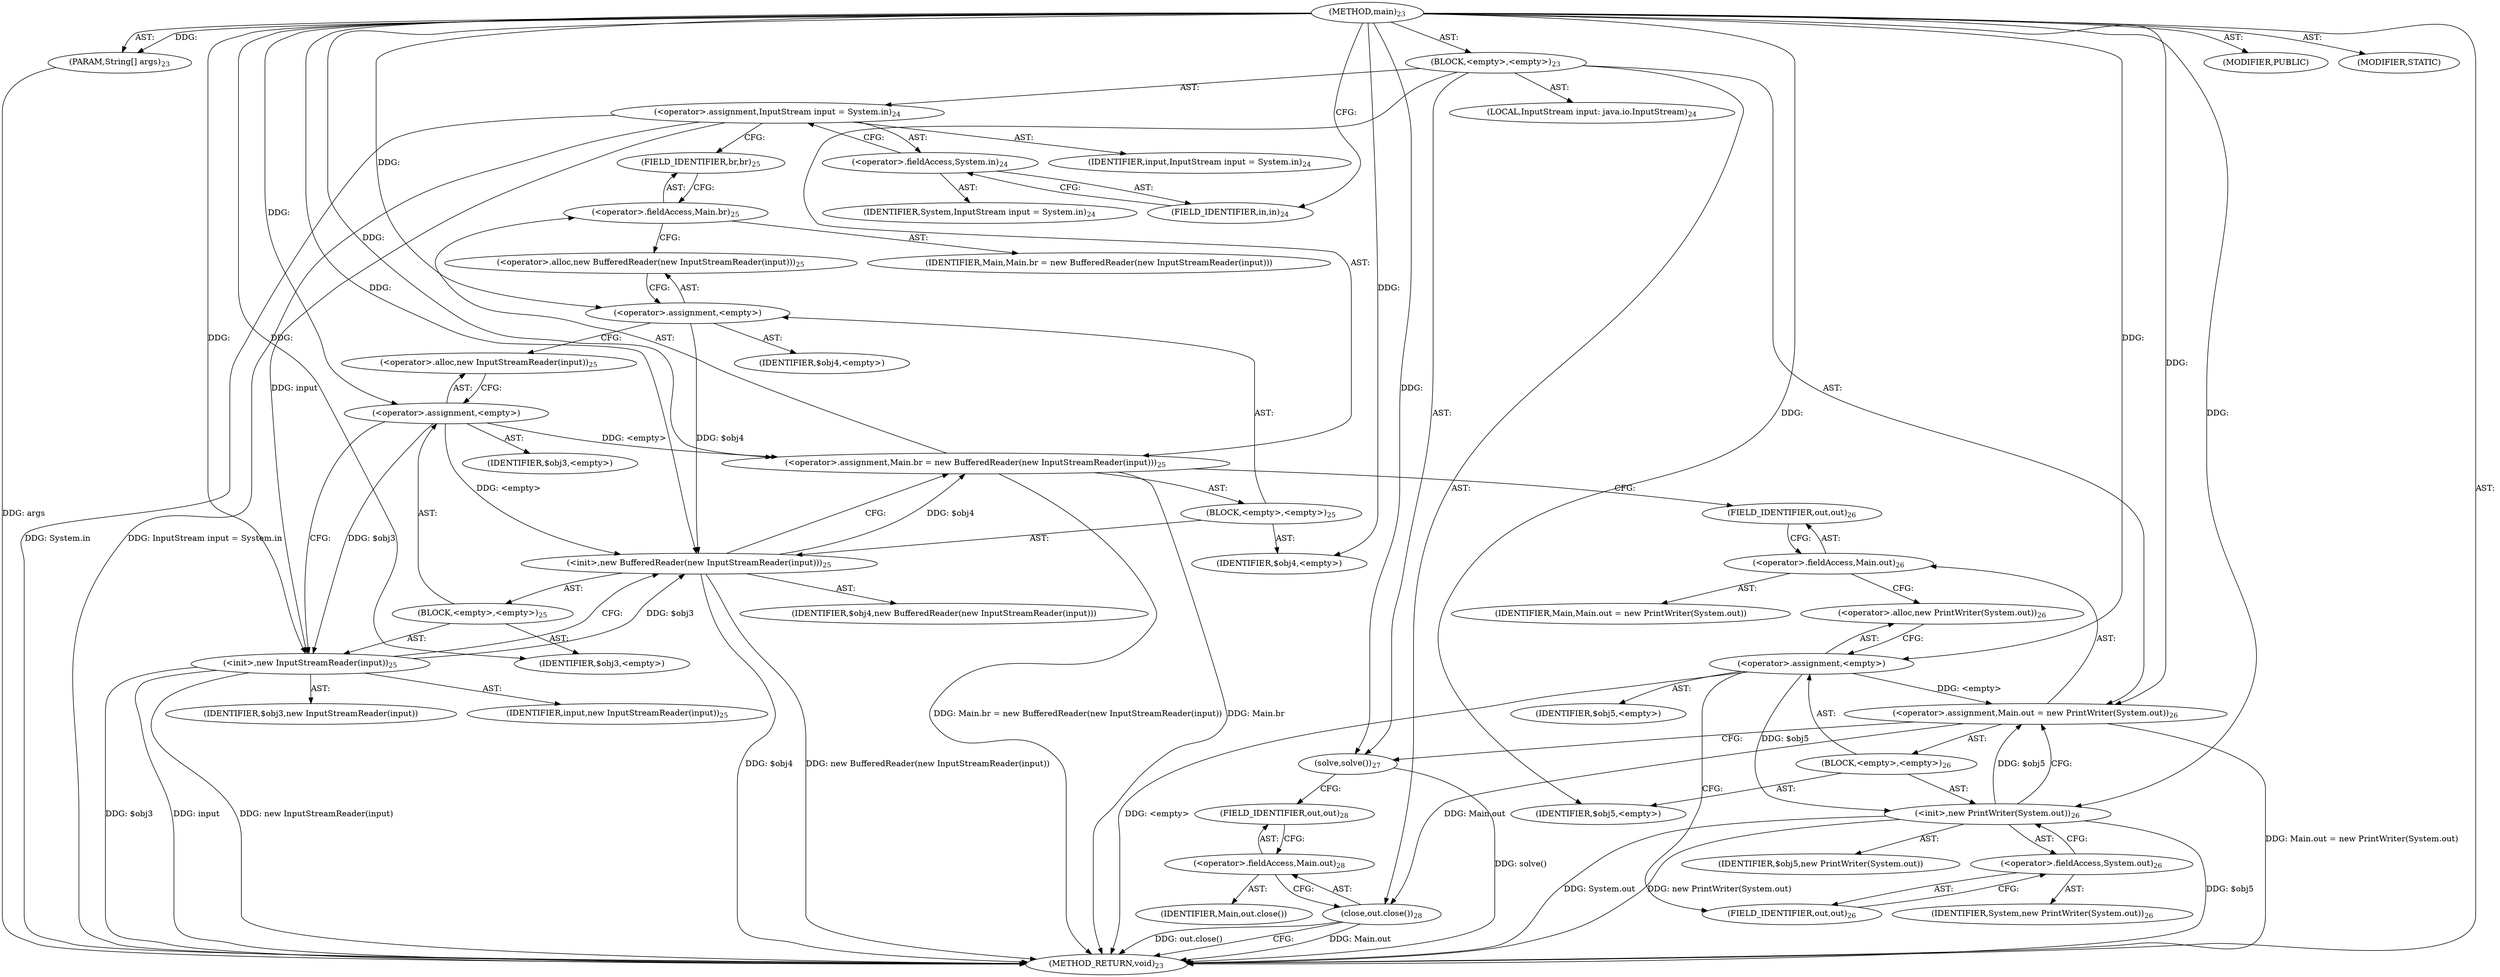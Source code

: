 digraph "main" {  
"99" [label = <(METHOD,main)<SUB>23</SUB>> ]
"100" [label = <(PARAM,String[] args)<SUB>23</SUB>> ]
"101" [label = <(BLOCK,&lt;empty&gt;,&lt;empty&gt;)<SUB>23</SUB>> ]
"102" [label = <(LOCAL,InputStream input: java.io.InputStream)<SUB>24</SUB>> ]
"103" [label = <(&lt;operator&gt;.assignment,InputStream input = System.in)<SUB>24</SUB>> ]
"104" [label = <(IDENTIFIER,input,InputStream input = System.in)<SUB>24</SUB>> ]
"105" [label = <(&lt;operator&gt;.fieldAccess,System.in)<SUB>24</SUB>> ]
"106" [label = <(IDENTIFIER,System,InputStream input = System.in)<SUB>24</SUB>> ]
"107" [label = <(FIELD_IDENTIFIER,in,in)<SUB>24</SUB>> ]
"108" [label = <(&lt;operator&gt;.assignment,Main.br = new BufferedReader(new InputStreamReader(input)))<SUB>25</SUB>> ]
"109" [label = <(&lt;operator&gt;.fieldAccess,Main.br)<SUB>25</SUB>> ]
"110" [label = <(IDENTIFIER,Main,Main.br = new BufferedReader(new InputStreamReader(input)))> ]
"111" [label = <(FIELD_IDENTIFIER,br,br)<SUB>25</SUB>> ]
"112" [label = <(BLOCK,&lt;empty&gt;,&lt;empty&gt;)<SUB>25</SUB>> ]
"113" [label = <(&lt;operator&gt;.assignment,&lt;empty&gt;)> ]
"114" [label = <(IDENTIFIER,$obj4,&lt;empty&gt;)> ]
"115" [label = <(&lt;operator&gt;.alloc,new BufferedReader(new InputStreamReader(input)))<SUB>25</SUB>> ]
"116" [label = <(&lt;init&gt;,new BufferedReader(new InputStreamReader(input)))<SUB>25</SUB>> ]
"117" [label = <(IDENTIFIER,$obj4,new BufferedReader(new InputStreamReader(input)))> ]
"118" [label = <(BLOCK,&lt;empty&gt;,&lt;empty&gt;)<SUB>25</SUB>> ]
"119" [label = <(&lt;operator&gt;.assignment,&lt;empty&gt;)> ]
"120" [label = <(IDENTIFIER,$obj3,&lt;empty&gt;)> ]
"121" [label = <(&lt;operator&gt;.alloc,new InputStreamReader(input))<SUB>25</SUB>> ]
"122" [label = <(&lt;init&gt;,new InputStreamReader(input))<SUB>25</SUB>> ]
"123" [label = <(IDENTIFIER,$obj3,new InputStreamReader(input))> ]
"124" [label = <(IDENTIFIER,input,new InputStreamReader(input))<SUB>25</SUB>> ]
"125" [label = <(IDENTIFIER,$obj3,&lt;empty&gt;)> ]
"126" [label = <(IDENTIFIER,$obj4,&lt;empty&gt;)> ]
"127" [label = <(&lt;operator&gt;.assignment,Main.out = new PrintWriter(System.out))<SUB>26</SUB>> ]
"128" [label = <(&lt;operator&gt;.fieldAccess,Main.out)<SUB>26</SUB>> ]
"129" [label = <(IDENTIFIER,Main,Main.out = new PrintWriter(System.out))> ]
"130" [label = <(FIELD_IDENTIFIER,out,out)<SUB>26</SUB>> ]
"131" [label = <(BLOCK,&lt;empty&gt;,&lt;empty&gt;)<SUB>26</SUB>> ]
"132" [label = <(&lt;operator&gt;.assignment,&lt;empty&gt;)> ]
"133" [label = <(IDENTIFIER,$obj5,&lt;empty&gt;)> ]
"134" [label = <(&lt;operator&gt;.alloc,new PrintWriter(System.out))<SUB>26</SUB>> ]
"135" [label = <(&lt;init&gt;,new PrintWriter(System.out))<SUB>26</SUB>> ]
"136" [label = <(IDENTIFIER,$obj5,new PrintWriter(System.out))> ]
"137" [label = <(&lt;operator&gt;.fieldAccess,System.out)<SUB>26</SUB>> ]
"138" [label = <(IDENTIFIER,System,new PrintWriter(System.out))<SUB>26</SUB>> ]
"139" [label = <(FIELD_IDENTIFIER,out,out)<SUB>26</SUB>> ]
"140" [label = <(IDENTIFIER,$obj5,&lt;empty&gt;)> ]
"141" [label = <(solve,solve())<SUB>27</SUB>> ]
"142" [label = <(close,out.close())<SUB>28</SUB>> ]
"143" [label = <(&lt;operator&gt;.fieldAccess,Main.out)<SUB>28</SUB>> ]
"144" [label = <(IDENTIFIER,Main,out.close())> ]
"145" [label = <(FIELD_IDENTIFIER,out,out)<SUB>28</SUB>> ]
"146" [label = <(MODIFIER,PUBLIC)> ]
"147" [label = <(MODIFIER,STATIC)> ]
"148" [label = <(METHOD_RETURN,void)<SUB>23</SUB>> ]
  "99" -> "100"  [ label = "AST: "] 
  "99" -> "101"  [ label = "AST: "] 
  "99" -> "146"  [ label = "AST: "] 
  "99" -> "147"  [ label = "AST: "] 
  "99" -> "148"  [ label = "AST: "] 
  "101" -> "102"  [ label = "AST: "] 
  "101" -> "103"  [ label = "AST: "] 
  "101" -> "108"  [ label = "AST: "] 
  "101" -> "127"  [ label = "AST: "] 
  "101" -> "141"  [ label = "AST: "] 
  "101" -> "142"  [ label = "AST: "] 
  "103" -> "104"  [ label = "AST: "] 
  "103" -> "105"  [ label = "AST: "] 
  "105" -> "106"  [ label = "AST: "] 
  "105" -> "107"  [ label = "AST: "] 
  "108" -> "109"  [ label = "AST: "] 
  "108" -> "112"  [ label = "AST: "] 
  "109" -> "110"  [ label = "AST: "] 
  "109" -> "111"  [ label = "AST: "] 
  "112" -> "113"  [ label = "AST: "] 
  "112" -> "116"  [ label = "AST: "] 
  "112" -> "126"  [ label = "AST: "] 
  "113" -> "114"  [ label = "AST: "] 
  "113" -> "115"  [ label = "AST: "] 
  "116" -> "117"  [ label = "AST: "] 
  "116" -> "118"  [ label = "AST: "] 
  "118" -> "119"  [ label = "AST: "] 
  "118" -> "122"  [ label = "AST: "] 
  "118" -> "125"  [ label = "AST: "] 
  "119" -> "120"  [ label = "AST: "] 
  "119" -> "121"  [ label = "AST: "] 
  "122" -> "123"  [ label = "AST: "] 
  "122" -> "124"  [ label = "AST: "] 
  "127" -> "128"  [ label = "AST: "] 
  "127" -> "131"  [ label = "AST: "] 
  "128" -> "129"  [ label = "AST: "] 
  "128" -> "130"  [ label = "AST: "] 
  "131" -> "132"  [ label = "AST: "] 
  "131" -> "135"  [ label = "AST: "] 
  "131" -> "140"  [ label = "AST: "] 
  "132" -> "133"  [ label = "AST: "] 
  "132" -> "134"  [ label = "AST: "] 
  "135" -> "136"  [ label = "AST: "] 
  "135" -> "137"  [ label = "AST: "] 
  "137" -> "138"  [ label = "AST: "] 
  "137" -> "139"  [ label = "AST: "] 
  "142" -> "143"  [ label = "AST: "] 
  "143" -> "144"  [ label = "AST: "] 
  "143" -> "145"  [ label = "AST: "] 
  "103" -> "111"  [ label = "CFG: "] 
  "108" -> "130"  [ label = "CFG: "] 
  "127" -> "141"  [ label = "CFG: "] 
  "141" -> "145"  [ label = "CFG: "] 
  "142" -> "148"  [ label = "CFG: "] 
  "105" -> "103"  [ label = "CFG: "] 
  "109" -> "115"  [ label = "CFG: "] 
  "128" -> "134"  [ label = "CFG: "] 
  "143" -> "142"  [ label = "CFG: "] 
  "107" -> "105"  [ label = "CFG: "] 
  "111" -> "109"  [ label = "CFG: "] 
  "113" -> "121"  [ label = "CFG: "] 
  "116" -> "108"  [ label = "CFG: "] 
  "130" -> "128"  [ label = "CFG: "] 
  "132" -> "139"  [ label = "CFG: "] 
  "135" -> "127"  [ label = "CFG: "] 
  "145" -> "143"  [ label = "CFG: "] 
  "115" -> "113"  [ label = "CFG: "] 
  "134" -> "132"  [ label = "CFG: "] 
  "137" -> "135"  [ label = "CFG: "] 
  "119" -> "122"  [ label = "CFG: "] 
  "122" -> "116"  [ label = "CFG: "] 
  "139" -> "137"  [ label = "CFG: "] 
  "121" -> "119"  [ label = "CFG: "] 
  "99" -> "107"  [ label = "CFG: "] 
  "100" -> "148"  [ label = "DDG: args"] 
  "103" -> "148"  [ label = "DDG: System.in"] 
  "103" -> "148"  [ label = "DDG: InputStream input = System.in"] 
  "108" -> "148"  [ label = "DDG: Main.br"] 
  "116" -> "148"  [ label = "DDG: $obj4"] 
  "122" -> "148"  [ label = "DDG: $obj3"] 
  "122" -> "148"  [ label = "DDG: input"] 
  "122" -> "148"  [ label = "DDG: new InputStreamReader(input)"] 
  "116" -> "148"  [ label = "DDG: new BufferedReader(new InputStreamReader(input))"] 
  "108" -> "148"  [ label = "DDG: Main.br = new BufferedReader(new InputStreamReader(input))"] 
  "132" -> "148"  [ label = "DDG: &lt;empty&gt;"] 
  "135" -> "148"  [ label = "DDG: $obj5"] 
  "135" -> "148"  [ label = "DDG: System.out"] 
  "135" -> "148"  [ label = "DDG: new PrintWriter(System.out)"] 
  "127" -> "148"  [ label = "DDG: Main.out = new PrintWriter(System.out)"] 
  "141" -> "148"  [ label = "DDG: solve()"] 
  "142" -> "148"  [ label = "DDG: Main.out"] 
  "142" -> "148"  [ label = "DDG: out.close()"] 
  "99" -> "100"  [ label = "DDG: "] 
  "119" -> "108"  [ label = "DDG: &lt;empty&gt;"] 
  "116" -> "108"  [ label = "DDG: $obj4"] 
  "99" -> "108"  [ label = "DDG: "] 
  "132" -> "127"  [ label = "DDG: &lt;empty&gt;"] 
  "135" -> "127"  [ label = "DDG: $obj5"] 
  "99" -> "127"  [ label = "DDG: "] 
  "99" -> "141"  [ label = "DDG: "] 
  "127" -> "142"  [ label = "DDG: Main.out"] 
  "99" -> "113"  [ label = "DDG: "] 
  "99" -> "126"  [ label = "DDG: "] 
  "99" -> "132"  [ label = "DDG: "] 
  "99" -> "140"  [ label = "DDG: "] 
  "113" -> "116"  [ label = "DDG: $obj4"] 
  "99" -> "116"  [ label = "DDG: "] 
  "119" -> "116"  [ label = "DDG: &lt;empty&gt;"] 
  "122" -> "116"  [ label = "DDG: $obj3"] 
  "132" -> "135"  [ label = "DDG: $obj5"] 
  "99" -> "135"  [ label = "DDG: "] 
  "99" -> "119"  [ label = "DDG: "] 
  "99" -> "125"  [ label = "DDG: "] 
  "119" -> "122"  [ label = "DDG: $obj3"] 
  "99" -> "122"  [ label = "DDG: "] 
  "103" -> "122"  [ label = "DDG: input"] 
}
